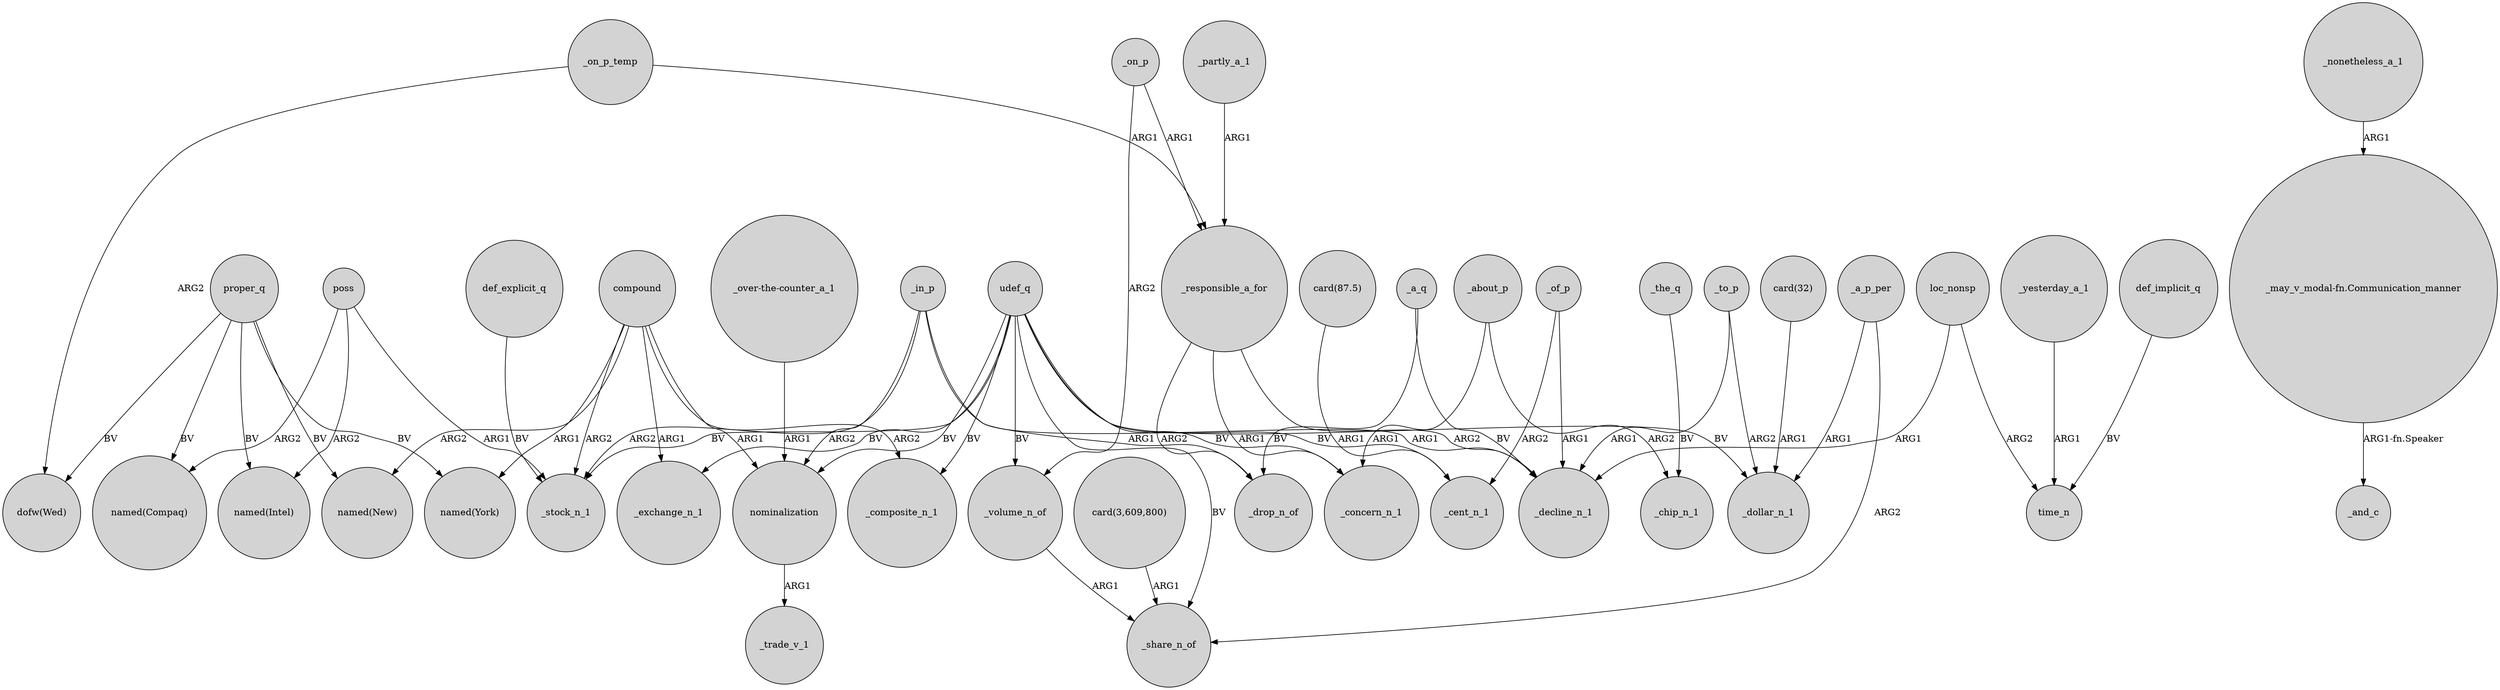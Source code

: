 digraph {
	node [shape=circle style=filled]
	_partly_a_1 -> _responsible_a_for [label=ARG1]
	"card(87.5)" -> _cent_n_1 [label=ARG1]
	_of_p -> _decline_n_1 [label=ARG1]
	_to_p -> _decline_n_1 [label=ARG1]
	poss -> "named(Compaq)" [label=ARG2]
	compound -> "named(New)" [label=ARG2]
	_on_p_temp -> _responsible_a_for [label=ARG1]
	"_over-the-counter_a_1" -> nominalization [label=ARG1]
	proper_q -> "named(New)" [label=BV]
	udef_q -> nominalization [label=BV]
	udef_q -> _exchange_n_1 [label=BV]
	def_explicit_q -> _stock_n_1 [label=BV]
	_yesterday_a_1 -> time_n [label=ARG1]
	_about_p -> _concern_n_1 [label=ARG1]
	_to_p -> _dollar_n_1 [label=ARG2]
	"_may_v_modal-fn.Communication_manner" -> _and_c [label="ARG1-fn.Speaker"]
	loc_nonsp -> _decline_n_1 [label=ARG1]
	_a_q -> _decline_n_1 [label=BV]
	udef_q -> _volume_n_of [label=BV]
	udef_q -> _cent_n_1 [label=BV]
	_in_p -> _decline_n_1 [label=ARG1]
	compound -> _exchange_n_1 [label=ARG1]
	proper_q -> "named(York)" [label=BV]
	proper_q -> "named(Intel)" [label=BV]
	_about_p -> _chip_n_1 [label=ARG2]
	"card(32)" -> _dollar_n_1 [label=ARG1]
	compound -> nominalization [label=ARG1]
	_of_p -> _cent_n_1 [label=ARG2]
	udef_q -> _stock_n_1 [label=BV]
	_a_p_per -> _share_n_of [label=ARG2]
	_in_p -> _stock_n_1 [label=ARG2]
	_responsible_a_for -> _concern_n_1 [label=ARG1]
	udef_q -> _share_n_of [label=BV]
	compound -> _stock_n_1 [label=ARG2]
	poss -> "named(Intel)" [label=ARG2]
	poss -> _stock_n_1 [label=ARG1]
	proper_q -> "dofw(Wed)" [label=BV]
	udef_q -> _dollar_n_1 [label=BV]
	_a_q -> _drop_n_of [label=BV]
	_the_q -> _chip_n_1 [label=BV]
	_on_p_temp -> "dofw(Wed)" [label=ARG2]
	_in_p -> _drop_n_of [label=ARG1]
	_a_p_per -> _dollar_n_1 [label=ARG1]
	_nonetheless_a_1 -> "_may_v_modal-fn.Communication_manner" [label=ARG1]
	_on_p -> _volume_n_of [label=ARG2]
	_volume_n_of -> _share_n_of [label=ARG1]
	udef_q -> _composite_n_1 [label=BV]
	proper_q -> "named(Compaq)" [label=BV]
	"card(3,609,800)" -> _share_n_of [label=ARG1]
	udef_q -> _concern_n_1 [label=BV]
	loc_nonsp -> time_n [label=ARG2]
	_on_p -> _responsible_a_for [label=ARG1]
	compound -> "named(York)" [label=ARG1]
	_in_p -> nominalization [label=ARG2]
	_responsible_a_for -> _decline_n_1 [label=ARG2]
	compound -> _composite_n_1 [label=ARG2]
	def_implicit_q -> time_n [label=BV]
	nominalization -> _trade_v_1 [label=ARG1]
	_responsible_a_for -> _drop_n_of [label=ARG2]
}
